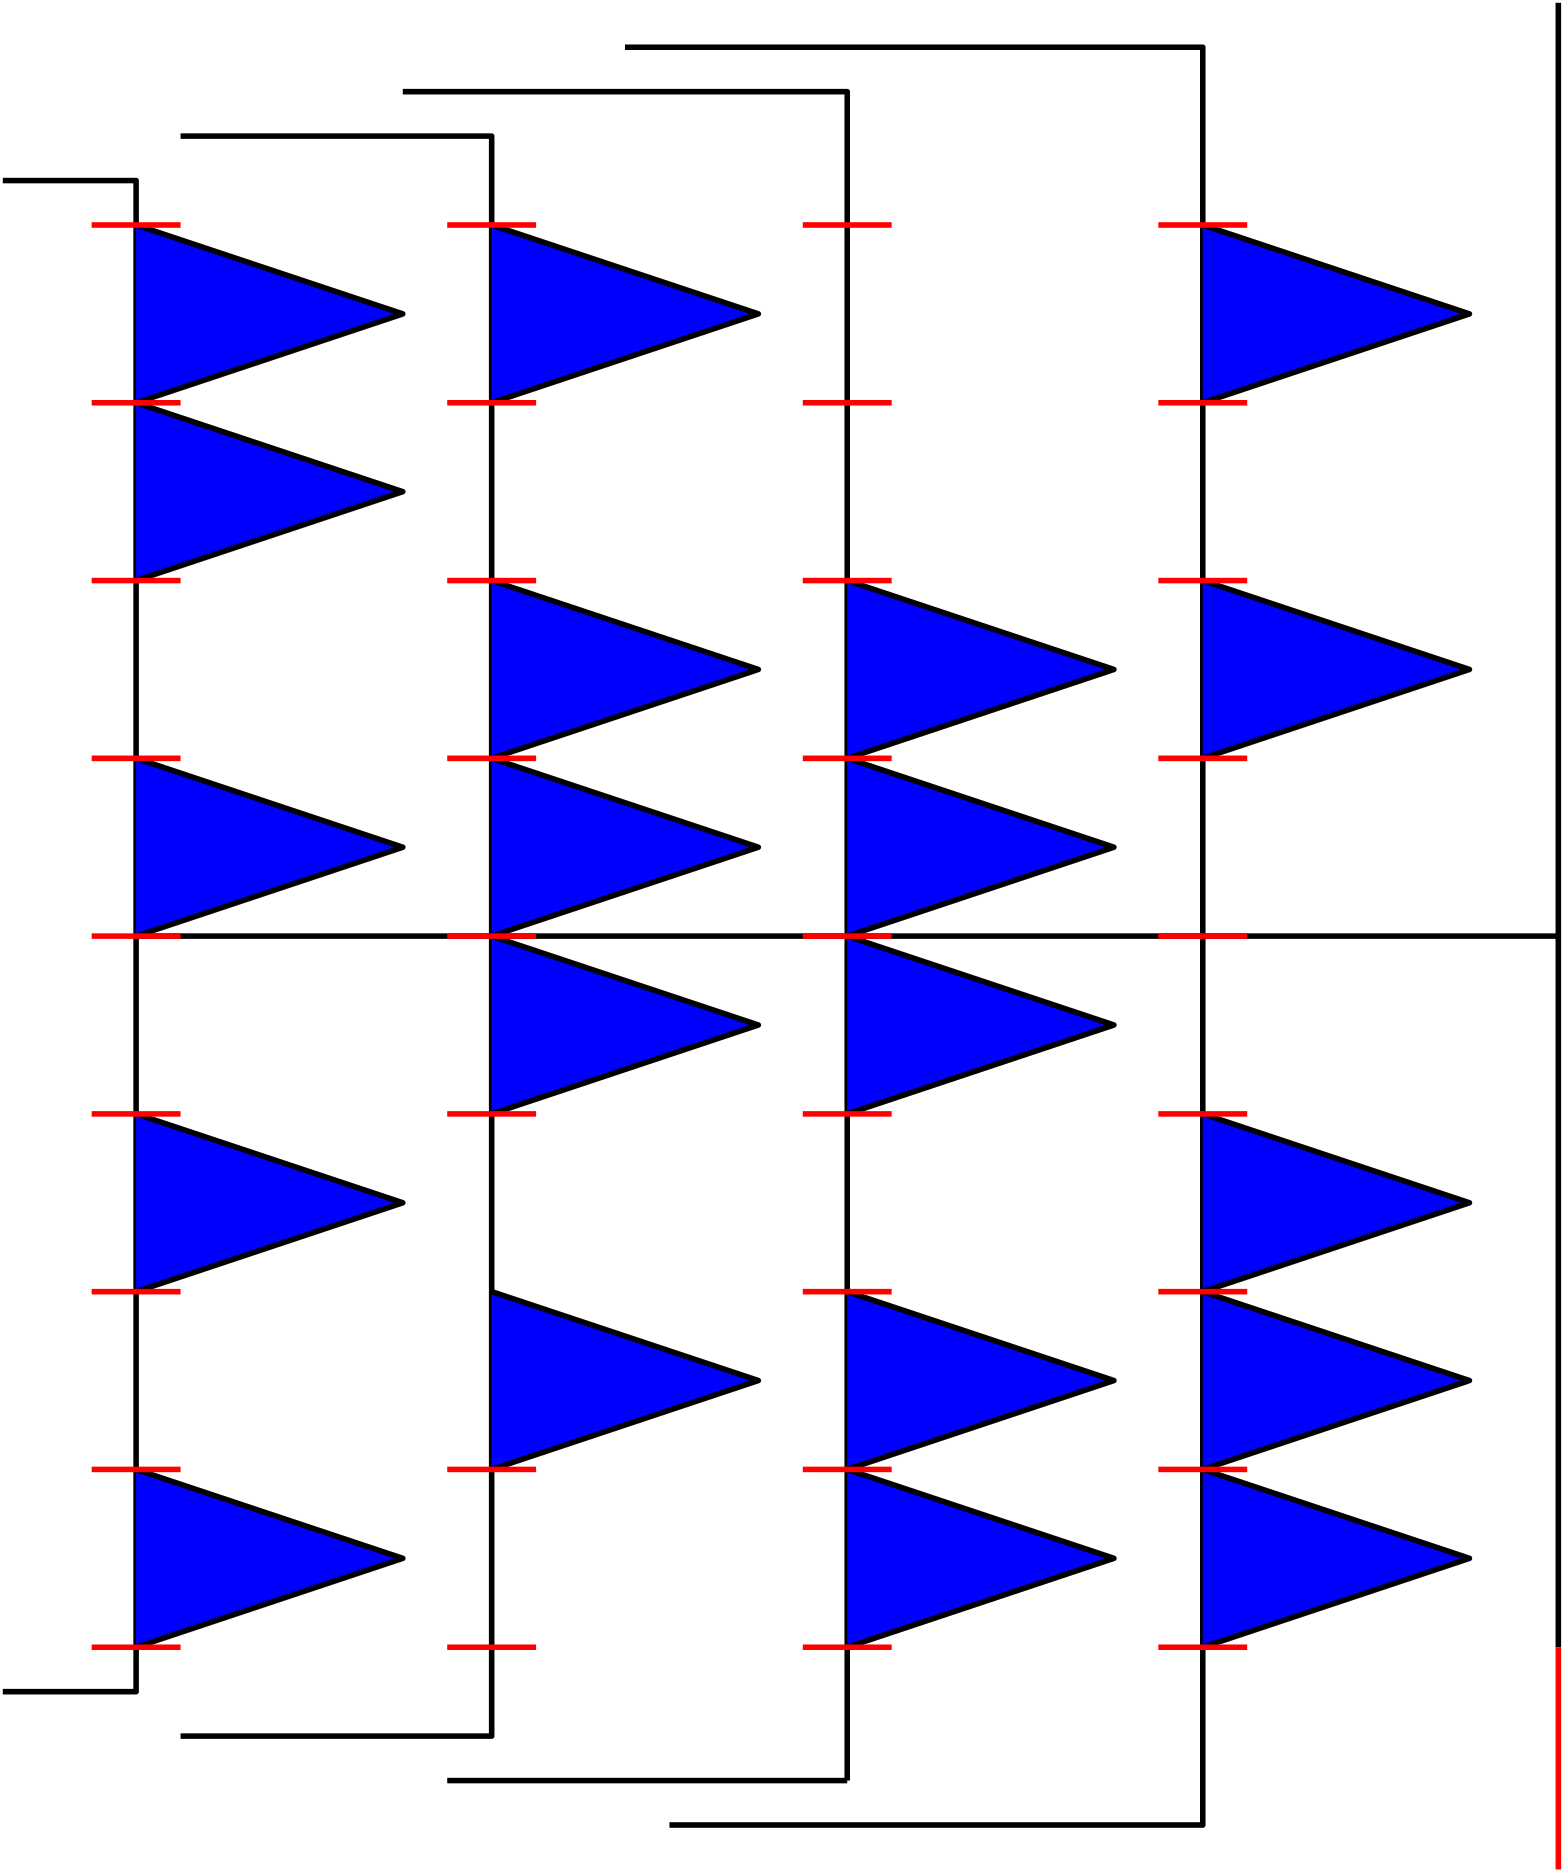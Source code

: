 <?xml version="1.0"?>
<!DOCTYPE ipe SYSTEM "ipe.dtd">
<ipe version="70005" creator="Ipe 7.1.4">
<info created="D:20140910202334" modified="D:20140910203606"/>
<ipestyle name="basic">
<symbol name="arrow/arc(spx)">
<path stroke="sym-stroke" fill="sym-stroke" pen="sym-pen">
0 0 m
-1 0.333 l
-1 -0.333 l
h
</path>
</symbol>
<symbol name="arrow/farc(spx)">
<path stroke="sym-stroke" fill="white" pen="sym-pen">
0 0 m
-1 0.333 l
-1 -0.333 l
h
</path>
</symbol>
<symbol name="mark/circle(sx)" transformations="translations">
<path fill="sym-stroke">
0.6 0 0 0.6 0 0 e
0.4 0 0 0.4 0 0 e
</path>
</symbol>
<symbol name="mark/disk(sx)" transformations="translations">
<path fill="sym-stroke">
0.6 0 0 0.6 0 0 e
</path>
</symbol>
<symbol name="mark/fdisk(sfx)" transformations="translations">
<group>
<path fill="sym-fill">
0.5 0 0 0.5 0 0 e
</path>
<path fill="sym-stroke" fillrule="eofill">
0.6 0 0 0.6 0 0 e
0.4 0 0 0.4 0 0 e
</path>
</group>
</symbol>
<symbol name="mark/box(sx)" transformations="translations">
<path fill="sym-stroke" fillrule="eofill">
-0.6 -0.6 m
0.6 -0.6 l
0.6 0.6 l
-0.6 0.6 l
h
-0.4 -0.4 m
0.4 -0.4 l
0.4 0.4 l
-0.4 0.4 l
h
</path>
</symbol>
<symbol name="mark/square(sx)" transformations="translations">
<path fill="sym-stroke">
-0.6 -0.6 m
0.6 -0.6 l
0.6 0.6 l
-0.6 0.6 l
h
</path>
</symbol>
<symbol name="mark/fsquare(sfx)" transformations="translations">
<group>
<path fill="sym-fill">
-0.5 -0.5 m
0.5 -0.5 l
0.5 0.5 l
-0.5 0.5 l
h
</path>
<path fill="sym-stroke" fillrule="eofill">
-0.6 -0.6 m
0.6 -0.6 l
0.6 0.6 l
-0.6 0.6 l
h
-0.4 -0.4 m
0.4 -0.4 l
0.4 0.4 l
-0.4 0.4 l
h
</path>
</group>
</symbol>
<symbol name="mark/cross(sx)" transformations="translations">
<group>
<path fill="sym-stroke">
-0.43 -0.57 m
0.57 0.43 l
0.43 0.57 l
-0.57 -0.43 l
h
</path>
<path fill="sym-stroke">
-0.43 0.57 m
0.57 -0.43 l
0.43 -0.57 l
-0.57 0.43 l
h
</path>
</group>
</symbol>
<symbol name="arrow/fnormal(spx)">
<path stroke="sym-stroke" fill="white" pen="sym-pen">
0 0 m
-1 0.333 l
-1 -0.333 l
h
</path>
</symbol>
<symbol name="arrow/pointed(spx)">
<path stroke="sym-stroke" fill="sym-stroke" pen="sym-pen">
0 0 m
-1 0.333 l
-0.8 0 l
-1 -0.333 l
h
</path>
</symbol>
<symbol name="arrow/fpointed(spx)">
<path stroke="sym-stroke" fill="white" pen="sym-pen">
0 0 m
-1 0.333 l
-0.8 0 l
-1 -0.333 l
h
</path>
</symbol>
<symbol name="arrow/linear(spx)">
<path stroke="sym-stroke" pen="sym-pen">
-1 0.333 m
0 0 l
-1 -0.333 l
</path>
</symbol>
<symbol name="arrow/fdouble(spx)">
<path stroke="sym-stroke" fill="white" pen="sym-pen">
0 0 m
-1 0.333 l
-1 -0.333 l
h
-1 0 m
-2 0.333 l
-2 -0.333 l
h
</path>
</symbol>
<symbol name="arrow/double(spx)">
<path stroke="sym-stroke" fill="sym-stroke" pen="sym-pen">
0 0 m
-1 0.333 l
-1 -0.333 l
h
-1 0 m
-2 0.333 l
-2 -0.333 l
h
</path>
</symbol>
<pen name="heavier" value="0.8"/>
<pen name="fat" value="1.2"/>
<pen name="ultrafat" value="2"/>
<symbolsize name="large" value="5"/>
<symbolsize name="small" value="2"/>
<symbolsize name="tiny" value="1.1"/>
<arrowsize name="large" value="10"/>
<arrowsize name="small" value="5"/>
<arrowsize name="tiny" value="3"/>
<color name="red" value="1 0 0"/>
<color name="green" value="0 1 0"/>
<color name="blue" value="0 0 1"/>
<color name="yellow" value="1 1 0"/>
<color name="orange" value="1 0.647 0"/>
<color name="gold" value="1 0.843 0"/>
<color name="purple" value="0.627 0.125 0.941"/>
<color name="gray" value="0.745"/>
<color name="brown" value="0.647 0.165 0.165"/>
<color name="navy" value="0 0 0.502"/>
<color name="pink" value="1 0.753 0.796"/>
<color name="seagreen" value="0.18 0.545 0.341"/>
<color name="turquoise" value="0.251 0.878 0.816"/>
<color name="violet" value="0.933 0.51 0.933"/>
<color name="darkblue" value="0 0 0.545"/>
<color name="darkcyan" value="0 0.545 0.545"/>
<color name="darkgray" value="0.663"/>
<color name="darkgreen" value="0 0.392 0"/>
<color name="darkmagenta" value="0.545 0 0.545"/>
<color name="darkorange" value="1 0.549 0"/>
<color name="darkred" value="0.545 0 0"/>
<color name="lightblue" value="0.678 0.847 0.902"/>
<color name="lightcyan" value="0.878 1 1"/>
<color name="lightgray" value="0.827"/>
<color name="lightgreen" value="0.565 0.933 0.565"/>
<color name="lightyellow" value="1 1 0.878"/>
<dashstyle name="dashed" value="[4] 0"/>
<dashstyle name="dotted" value="[1 3] 0"/>
<dashstyle name="dash dotted" value="[4 2 1 2] 0"/>
<dashstyle name="dash dot dotted" value="[4 2 1 2 1 2] 0"/>
<textsize name="large" value="\large"/>
<textsize name="Large" value="\Large"/>
<textsize name="LARGE" value="\LARGE"/>
<textsize name="huge" value="\huge"/>
<textsize name="Huge" value="\Huge"/>
<textsize name="small" value="\small"/>
<textsize name="footnote" value="\footnotesize"/>
<textsize name="tiny" value="\tiny"/>
<textstyle name="center" begin="\begin{center}" end="\end{center}"/>
<textstyle name="itemize" begin="\begin{itemize}" end="\end{itemize}"/>
<textstyle name="item" begin="\begin{itemize}\item{}" end="\end{itemize}"/>
<gridsize name="4 pts" value="4"/>
<gridsize name="8 pts (~3 mm)" value="8"/>
<gridsize name="16 pts (~6 mm)" value="16"/>
<gridsize name="32 pts (~12 mm)" value="32"/>
<gridsize name="10 pts (~3.5 mm)" value="10"/>
<gridsize name="20 pts (~7 mm)" value="20"/>
<gridsize name="14 pts (~5 mm)" value="14"/>
<gridsize name="28 pts (~10 mm)" value="28"/>
<gridsize name="56 pts (~20 mm)" value="56"/>
<anglesize name="90 deg" value="90"/>
<anglesize name="60 deg" value="60"/>
<anglesize name="45 deg" value="45"/>
<anglesize name="30 deg" value="30"/>
<anglesize name="22.5 deg" value="22.5"/>
<tiling name="falling" angle="-60" step="4" width="1"/>
<tiling name="rising" angle="30" step="4" width="1"/>
</ipestyle>
<page>
<layer name="alpha"/>
<view layers="alpha" active="alpha"/>
<path layer="alpha" stroke="black" pen="ultrafat">
64 768 m
64 256 l
64 256 l
</path>
<path matrix="1 0 0 1 128 0" stroke="black" pen="ultrafat">
64 768 m
64 256 l
64 256 l
</path>
<path matrix="1 0 0 1 256 0" stroke="black" pen="ultrafat">
64 768 m
64 256 l
64 256 l
</path>
<path matrix="1 0 0 1 384 0" stroke="black" pen="ultrafat">
64 768 m
64 256 l
64 256 l
</path>
<path matrix="1 0 0 1 512 0" stroke="black" pen="ultrafat">
64 768 m
64 256 l
64 256 l
</path>
<path stroke="black" pen="ultrafat">
64 512 m
576 512 l
</path>
<path stroke="black" fill="blue" pen="ultrafat">
64 768 m
160 736 l
64 704 l
</path>
<path matrix="1 0 0 1 0 -64" stroke="black" fill="blue" pen="ultrafat">
64 768 m
160 736 l
64 704 l
</path>
<path matrix="1 0 0 1 0 -192" stroke="black" fill="blue" pen="ultrafat">
64 768 m
160 736 l
64 704 l
</path>
<path matrix="1 0 0 1 0 -320" stroke="black" fill="blue" pen="ultrafat">
64 768 m
160 736 l
64 704 l
</path>
<path matrix="1 0 0 1 0 -448" stroke="black" fill="blue" pen="ultrafat">
64 768 m
160 736 l
64 704 l
</path>
<path matrix="1 0 0 1 128 0" stroke="black" fill="blue" pen="ultrafat">
64 768 m
160 736 l
64 704 l
</path>
<path matrix="1 0 0 1 128 -128" stroke="black" fill="blue" pen="ultrafat">
64 768 m
160 736 l
64 704 l
</path>
<path matrix="1 0 0 1 128 -192" stroke="black" fill="blue" pen="ultrafat">
64 768 m
160 736 l
64 704 l
</path>
<path matrix="1 0 0 1 128 -256" stroke="black" fill="blue" pen="ultrafat">
64 768 m
160 736 l
64 704 l
</path>
<path matrix="1 0 0 1 128 -384" stroke="black" fill="blue" pen="ultrafat">
64 768 m
160 736 l
64 704 l
</path>
<path matrix="1 0 0 1 256 -128" stroke="black" fill="blue" pen="ultrafat">
64 768 m
160 736 l
64 704 l
</path>
<path matrix="1 0 0 1 256 -192" stroke="black" fill="blue" pen="ultrafat">
64 768 m
160 736 l
64 704 l
</path>
<path matrix="1 0 0 1 256 -384" stroke="black" fill="blue" pen="ultrafat">
64 768 m
160 736 l
64 704 l
</path>
<path matrix="1 0 0 1 256 -448" stroke="black" fill="blue" pen="ultrafat">
64 768 m
160 736 l
64 704 l
</path>
<path matrix="1 0 0 1 256 -256" stroke="black" fill="blue" pen="ultrafat">
64 768 m
160 736 l
64 704 l
</path>
<path matrix="1 0 0 1 384 -320" stroke="black" fill="blue" pen="ultrafat">
64 768 m
160 736 l
64 704 l
</path>
<path matrix="1 0 0 1 384 -384" stroke="black" fill="blue" pen="ultrafat">
64 768 m
160 736 l
64 704 l
</path>
<path matrix="1 0 0 1 384 -448" stroke="black" fill="blue" pen="ultrafat">
64 768 m
160 736 l
64 704 l
</path>
<path matrix="1 0 0 1 384 0" stroke="black" fill="blue" pen="ultrafat">
64 768 m
160 736 l
64 704 l
</path>
<path matrix="1 0 0 1 384 -128" stroke="black" fill="blue" pen="ultrafat">
64 768 m
160 736 l
64 704 l
</path>
<path stroke="black" pen="ultrafat">
64 768 m
64 784 l
16 784 l
</path>
<path stroke="black" pen="ultrafat">
192 768 m
192 800 l
80 800 l
</path>
<path stroke="black" pen="ultrafat">
320 768 m
320 816 l
160 816 l
</path>
<path stroke="black" pen="ultrafat">
448 768 m
448 832 l
240 832 l
</path>
<path stroke="black" pen="ultrafat">
576 768 m
576 848 l
</path>
<path stroke="black" pen="ultrafat">
64 256 m
64 240 l
16 240 l
</path>
<path stroke="black" pen="ultrafat">
192 256 m
192 224 l
80 224 l
</path>
<path stroke="black" pen="ultrafat">
320 256 m
320 208 l
</path>
<path stroke="black" pen="ultrafat">
320 208 m
176 208 l
</path>
<path stroke="black" pen="ultrafat">
448 256 m
448 192 l
256 192 l
</path>
<path stroke="red" pen="ultrafat">
576 256 m
576 176 l
</path>
<path stroke="red" pen="ultrafat">
48 768 m
80 768 l
</path>
<path stroke="red" pen="ultrafat">
48 704 m
80 704 l
</path>
<path stroke="red" pen="ultrafat">
48 640 m
80 640 l
</path>
<path stroke="red" pen="ultrafat">
48 576 m
80 576 l
</path>
<path stroke="red" pen="ultrafat">
48 512 m
80 512 l
</path>
<path stroke="red" pen="ultrafat">
48 448 m
80 448 l
</path>
<path stroke="red" pen="ultrafat">
48 384 m
80 384 l
</path>
<path stroke="red" pen="ultrafat">
48 320 m
80 320 l
</path>
<path stroke="red" pen="ultrafat">
48 256 m
80 256 l
</path>
<path stroke="red" pen="ultrafat">
176 768 m
208 768 l
</path>
<path stroke="red" pen="ultrafat">
176 704 m
208 704 l
</path>
<path stroke="red" pen="ultrafat">
176 640 m
208 640 l
</path>
<path stroke="red" pen="ultrafat">
176 576 m
208 576 l
</path>
<path stroke="red" pen="ultrafat">
176 512 m
208 512 l
</path>
<path stroke="red" pen="ultrafat">
176 448 m
208 448 l
</path>
<path stroke="red" pen="ultrafat">
176 320 m
208 320 l
</path>
<path stroke="red" pen="ultrafat">
176 256 m
208 256 l
</path>
<path stroke="red" pen="ultrafat">
304 768 m
336 768 l
</path>
<path stroke="red" pen="ultrafat">
304 704 m
336 704 l
</path>
<path stroke="red" pen="ultrafat">
304 640 m
336 640 l
</path>
<path stroke="red" pen="ultrafat">
304 576 m
336 576 l
</path>
<path stroke="red" pen="ultrafat">
304 512 m
336 512 l
</path>
<path stroke="red" pen="ultrafat">
304 448 m
336 448 l
</path>
<path stroke="red" pen="ultrafat">
304 384 m
336 384 l
</path>
<path stroke="red" pen="ultrafat">
304 320 m
336 320 l
</path>
<path stroke="red" pen="ultrafat">
304 256 m
336 256 l
</path>
<path stroke="red" pen="ultrafat">
432 256 m
464 256 l
</path>
<path stroke="red" pen="ultrafat">
432 320 m
464 320 l
</path>
<path stroke="red" pen="ultrafat">
432 384 m
464 384 l
</path>
<path stroke="red" pen="ultrafat">
432 448 m
464 448 l
</path>
<path stroke="red" pen="ultrafat">
432 512 m
464 512 l
</path>
<path stroke="red" pen="ultrafat">
432 576 m
464 576 l
</path>
<path stroke="red" pen="ultrafat">
432 640 m
464 640 l
</path>
<path stroke="red" pen="ultrafat">
432 704 m
464 704 l
</path>
<path stroke="red" pen="ultrafat">
432 768 m
464 768 l
</path>
</page>
</ipe>
